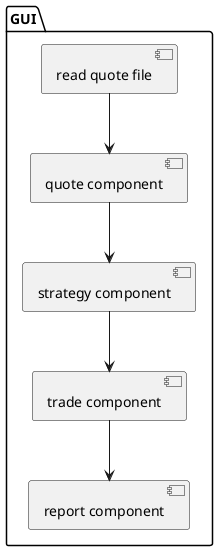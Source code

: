 @startuml
'https://plantuml.com/component-diagram

package "GUI" {
    [read quote file] --> [quote component]
    [quote component] --> [strategy component]
    [strategy component] --> [trade component]
    [trade component] --> [report component]
}

@enduml
